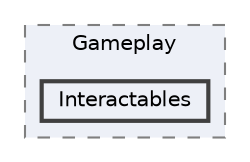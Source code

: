 digraph "C:/Users/David/wkspaces/DuelMe/Assets/Scripts/Gameplay/Interactables"
{
 // LATEX_PDF_SIZE
  bgcolor="transparent";
  edge [fontname=Helvetica,fontsize=10,labelfontname=Helvetica,labelfontsize=10];
  node [fontname=Helvetica,fontsize=10,shape=box,height=0.2,width=0.4];
  compound=true
  subgraph clusterdir_6fe8fa7499854189682467fdbc462fe1 {
    graph [ bgcolor="#edf0f7", pencolor="grey50", label="Gameplay", fontname=Helvetica,fontsize=10 style="filled,dashed", URL="dir_6fe8fa7499854189682467fdbc462fe1.html",tooltip=""]
  dir_b7ce66e20f6550a353ca81b63b889c01 [label="Interactables", fillcolor="#edf0f7", color="grey25", style="filled,bold", URL="dir_b7ce66e20f6550a353ca81b63b889c01.html",tooltip=""];
  }
}
